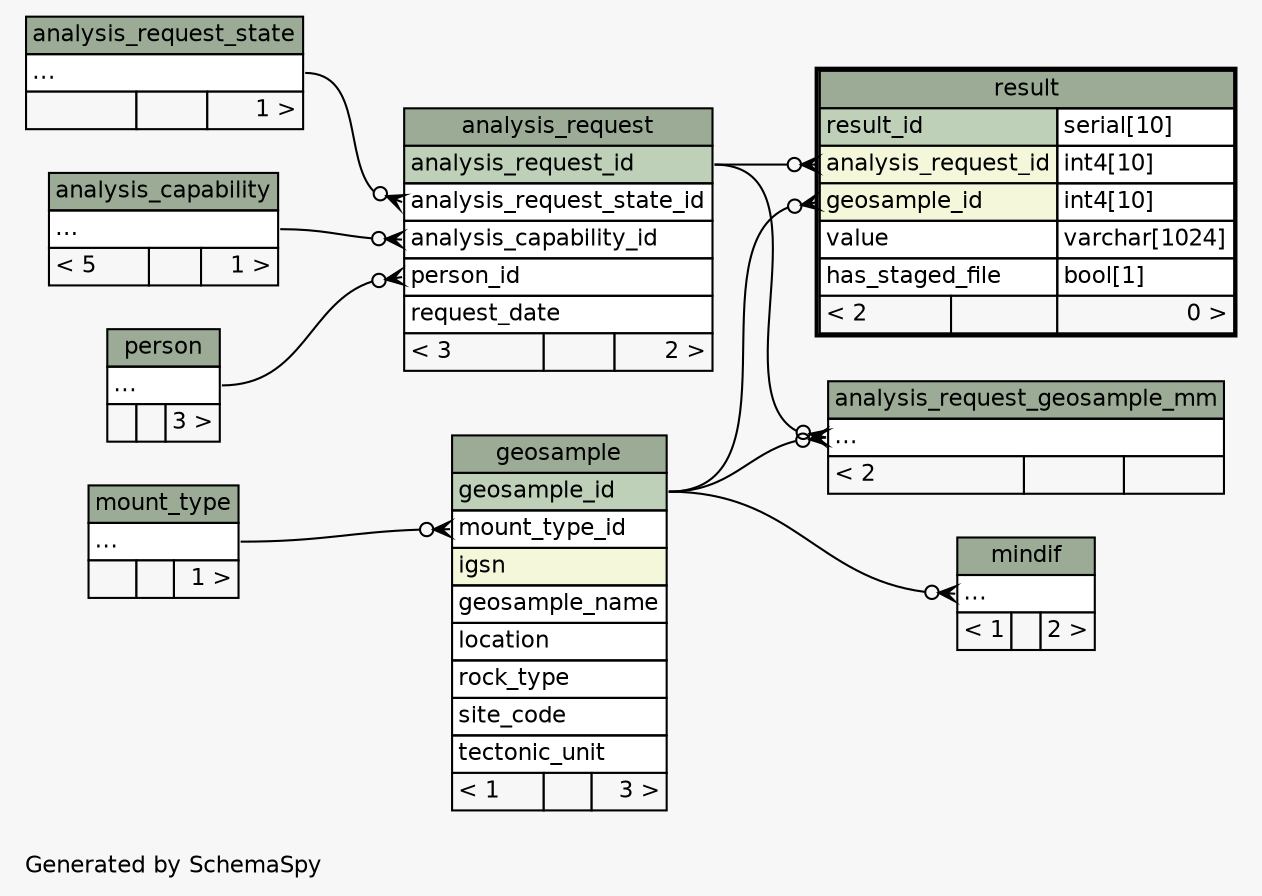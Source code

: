 // dot 2.38.0 on Linux 3.16.0-4-amd64
// SchemaSpy rev 590
digraph "twoDegreesRelationshipsDiagram" {
  graph [
    rankdir="RL"
    bgcolor="#f7f7f7"
    label="\nGenerated by SchemaSpy"
    labeljust="l"
    nodesep="0.18"
    ranksep="0.46"
    fontname="Helvetica"
    fontsize="11"
  ];
  node [
    fontname="Helvetica"
    fontsize="11"
    shape="plaintext"
  ];
  edge [
    arrowsize="0.8"
  ];
  "analysis_request":"analysis_capability_id":w -> "analysis_capability":"elipses":e [arrowhead=none dir=back arrowtail=crowodot];
  "analysis_request":"analysis_request_state_id":w -> "analysis_request_state":"elipses":e [arrowhead=none dir=back arrowtail=crowodot];
  "analysis_request":"person_id":w -> "person":"elipses":e [arrowhead=none dir=back arrowtail=crowodot];
  "analysis_request_geosample_mm":"elipses":w -> "analysis_request":"analysis_request_id":e [arrowhead=none dir=back arrowtail=crowodot];
  "analysis_request_geosample_mm":"elipses":w -> "geosample":"geosample_id":e [arrowhead=none dir=back arrowtail=crowodot];
  "geosample":"mount_type_id":w -> "mount_type":"elipses":e [arrowhead=none dir=back arrowtail=crowodot];
  "mindif":"elipses":w -> "geosample":"geosample_id":e [arrowhead=none dir=back arrowtail=crowodot];
  "result":"analysis_request_id":w -> "analysis_request":"analysis_request_id":e [arrowhead=none dir=back arrowtail=crowodot];
  "result":"geosample_id":w -> "geosample":"geosample_id":e [arrowhead=none dir=back arrowtail=crowodot];
  "analysis_capability" [
    label=<
    <TABLE BORDER="0" CELLBORDER="1" CELLSPACING="0" BGCOLOR="#ffffff">
      <TR><TD COLSPAN="3" BGCOLOR="#9bab96" ALIGN="CENTER">analysis_capability</TD></TR>
      <TR><TD PORT="elipses" COLSPAN="3" ALIGN="LEFT">...</TD></TR>
      <TR><TD ALIGN="LEFT" BGCOLOR="#f7f7f7">&lt; 5</TD><TD ALIGN="RIGHT" BGCOLOR="#f7f7f7">  </TD><TD ALIGN="RIGHT" BGCOLOR="#f7f7f7">1 &gt;</TD></TR>
    </TABLE>>
    URL="analysis_capability.html"
    tooltip="analysis_capability"
  ];
  "analysis_request" [
    label=<
    <TABLE BORDER="0" CELLBORDER="1" CELLSPACING="0" BGCOLOR="#ffffff">
      <TR><TD COLSPAN="3" BGCOLOR="#9bab96" ALIGN="CENTER">analysis_request</TD></TR>
      <TR><TD PORT="analysis_request_id" COLSPAN="3" BGCOLOR="#bed1b8" ALIGN="LEFT">analysis_request_id</TD></TR>
      <TR><TD PORT="analysis_request_state_id" COLSPAN="3" ALIGN="LEFT">analysis_request_state_id</TD></TR>
      <TR><TD PORT="analysis_capability_id" COLSPAN="3" ALIGN="LEFT">analysis_capability_id</TD></TR>
      <TR><TD PORT="person_id" COLSPAN="3" ALIGN="LEFT">person_id</TD></TR>
      <TR><TD PORT="request_date" COLSPAN="3" ALIGN="LEFT">request_date</TD></TR>
      <TR><TD ALIGN="LEFT" BGCOLOR="#f7f7f7">&lt; 3</TD><TD ALIGN="RIGHT" BGCOLOR="#f7f7f7">  </TD><TD ALIGN="RIGHT" BGCOLOR="#f7f7f7">2 &gt;</TD></TR>
    </TABLE>>
    URL="analysis_request.html"
    tooltip="analysis_request"
  ];
  "analysis_request_geosample_mm" [
    label=<
    <TABLE BORDER="0" CELLBORDER="1" CELLSPACING="0" BGCOLOR="#ffffff">
      <TR><TD COLSPAN="3" BGCOLOR="#9bab96" ALIGN="CENTER">analysis_request_geosample_mm</TD></TR>
      <TR><TD PORT="elipses" COLSPAN="3" ALIGN="LEFT">...</TD></TR>
      <TR><TD ALIGN="LEFT" BGCOLOR="#f7f7f7">&lt; 2</TD><TD ALIGN="RIGHT" BGCOLOR="#f7f7f7">  </TD><TD ALIGN="RIGHT" BGCOLOR="#f7f7f7">  </TD></TR>
    </TABLE>>
    URL="analysis_request_geosample_mm.html"
    tooltip="analysis_request_geosample_mm"
  ];
  "analysis_request_state" [
    label=<
    <TABLE BORDER="0" CELLBORDER="1" CELLSPACING="0" BGCOLOR="#ffffff">
      <TR><TD COLSPAN="3" BGCOLOR="#9bab96" ALIGN="CENTER">analysis_request_state</TD></TR>
      <TR><TD PORT="elipses" COLSPAN="3" ALIGN="LEFT">...</TD></TR>
      <TR><TD ALIGN="LEFT" BGCOLOR="#f7f7f7">  </TD><TD ALIGN="RIGHT" BGCOLOR="#f7f7f7">  </TD><TD ALIGN="RIGHT" BGCOLOR="#f7f7f7">1 &gt;</TD></TR>
    </TABLE>>
    URL="analysis_request_state.html"
    tooltip="analysis_request_state"
  ];
  "geosample" [
    label=<
    <TABLE BORDER="0" CELLBORDER="1" CELLSPACING="0" BGCOLOR="#ffffff">
      <TR><TD COLSPAN="3" BGCOLOR="#9bab96" ALIGN="CENTER">geosample</TD></TR>
      <TR><TD PORT="geosample_id" COLSPAN="3" BGCOLOR="#bed1b8" ALIGN="LEFT">geosample_id</TD></TR>
      <TR><TD PORT="mount_type_id" COLSPAN="3" ALIGN="LEFT">mount_type_id</TD></TR>
      <TR><TD PORT="igsn" COLSPAN="3" BGCOLOR="#f4f7da" ALIGN="LEFT">igsn</TD></TR>
      <TR><TD PORT="geosample_name" COLSPAN="3" ALIGN="LEFT">geosample_name</TD></TR>
      <TR><TD PORT="location" COLSPAN="3" ALIGN="LEFT">location</TD></TR>
      <TR><TD PORT="rock_type" COLSPAN="3" ALIGN="LEFT">rock_type</TD></TR>
      <TR><TD PORT="site_code" COLSPAN="3" ALIGN="LEFT">site_code</TD></TR>
      <TR><TD PORT="tectonic_unit" COLSPAN="3" ALIGN="LEFT">tectonic_unit</TD></TR>
      <TR><TD ALIGN="LEFT" BGCOLOR="#f7f7f7">&lt; 1</TD><TD ALIGN="RIGHT" BGCOLOR="#f7f7f7">  </TD><TD ALIGN="RIGHT" BGCOLOR="#f7f7f7">3 &gt;</TD></TR>
    </TABLE>>
    URL="geosample.html"
    tooltip="geosample"
  ];
  "mindif" [
    label=<
    <TABLE BORDER="0" CELLBORDER="1" CELLSPACING="0" BGCOLOR="#ffffff">
      <TR><TD COLSPAN="3" BGCOLOR="#9bab96" ALIGN="CENTER">mindif</TD></TR>
      <TR><TD PORT="elipses" COLSPAN="3" ALIGN="LEFT">...</TD></TR>
      <TR><TD ALIGN="LEFT" BGCOLOR="#f7f7f7">&lt; 1</TD><TD ALIGN="RIGHT" BGCOLOR="#f7f7f7">  </TD><TD ALIGN="RIGHT" BGCOLOR="#f7f7f7">2 &gt;</TD></TR>
    </TABLE>>
    URL="mindif.html"
    tooltip="mindif"
  ];
  "mount_type" [
    label=<
    <TABLE BORDER="0" CELLBORDER="1" CELLSPACING="0" BGCOLOR="#ffffff">
      <TR><TD COLSPAN="3" BGCOLOR="#9bab96" ALIGN="CENTER">mount_type</TD></TR>
      <TR><TD PORT="elipses" COLSPAN="3" ALIGN="LEFT">...</TD></TR>
      <TR><TD ALIGN="LEFT" BGCOLOR="#f7f7f7">  </TD><TD ALIGN="RIGHT" BGCOLOR="#f7f7f7">  </TD><TD ALIGN="RIGHT" BGCOLOR="#f7f7f7">1 &gt;</TD></TR>
    </TABLE>>
    URL="mount_type.html"
    tooltip="mount_type"
  ];
  "person" [
    label=<
    <TABLE BORDER="0" CELLBORDER="1" CELLSPACING="0" BGCOLOR="#ffffff">
      <TR><TD COLSPAN="3" BGCOLOR="#9bab96" ALIGN="CENTER">person</TD></TR>
      <TR><TD PORT="elipses" COLSPAN="3" ALIGN="LEFT">...</TD></TR>
      <TR><TD ALIGN="LEFT" BGCOLOR="#f7f7f7">  </TD><TD ALIGN="RIGHT" BGCOLOR="#f7f7f7">  </TD><TD ALIGN="RIGHT" BGCOLOR="#f7f7f7">3 &gt;</TD></TR>
    </TABLE>>
    URL="person.html"
    tooltip="person"
  ];
  "result" [
    label=<
    <TABLE BORDER="2" CELLBORDER="1" CELLSPACING="0" BGCOLOR="#ffffff">
      <TR><TD COLSPAN="3" BGCOLOR="#9bab96" ALIGN="CENTER">result</TD></TR>
      <TR><TD PORT="result_id" COLSPAN="2" BGCOLOR="#bed1b8" ALIGN="LEFT">result_id</TD><TD PORT="result_id.type" ALIGN="LEFT">serial[10]</TD></TR>
      <TR><TD PORT="analysis_request_id" COLSPAN="2" BGCOLOR="#f4f7da" ALIGN="LEFT">analysis_request_id</TD><TD PORT="analysis_request_id.type" ALIGN="LEFT">int4[10]</TD></TR>
      <TR><TD PORT="geosample_id" COLSPAN="2" BGCOLOR="#f4f7da" ALIGN="LEFT">geosample_id</TD><TD PORT="geosample_id.type" ALIGN="LEFT">int4[10]</TD></TR>
      <TR><TD PORT="value" COLSPAN="2" ALIGN="LEFT">value</TD><TD PORT="value.type" ALIGN="LEFT">varchar[1024]</TD></TR>
      <TR><TD PORT="has_staged_file" COLSPAN="2" ALIGN="LEFT">has_staged_file</TD><TD PORT="has_staged_file.type" ALIGN="LEFT">bool[1]</TD></TR>
      <TR><TD ALIGN="LEFT" BGCOLOR="#f7f7f7">&lt; 2</TD><TD ALIGN="RIGHT" BGCOLOR="#f7f7f7">  </TD><TD ALIGN="RIGHT" BGCOLOR="#f7f7f7">0 &gt;</TD></TR>
    </TABLE>>
    URL="result.html"
    tooltip="result"
  ];
}
